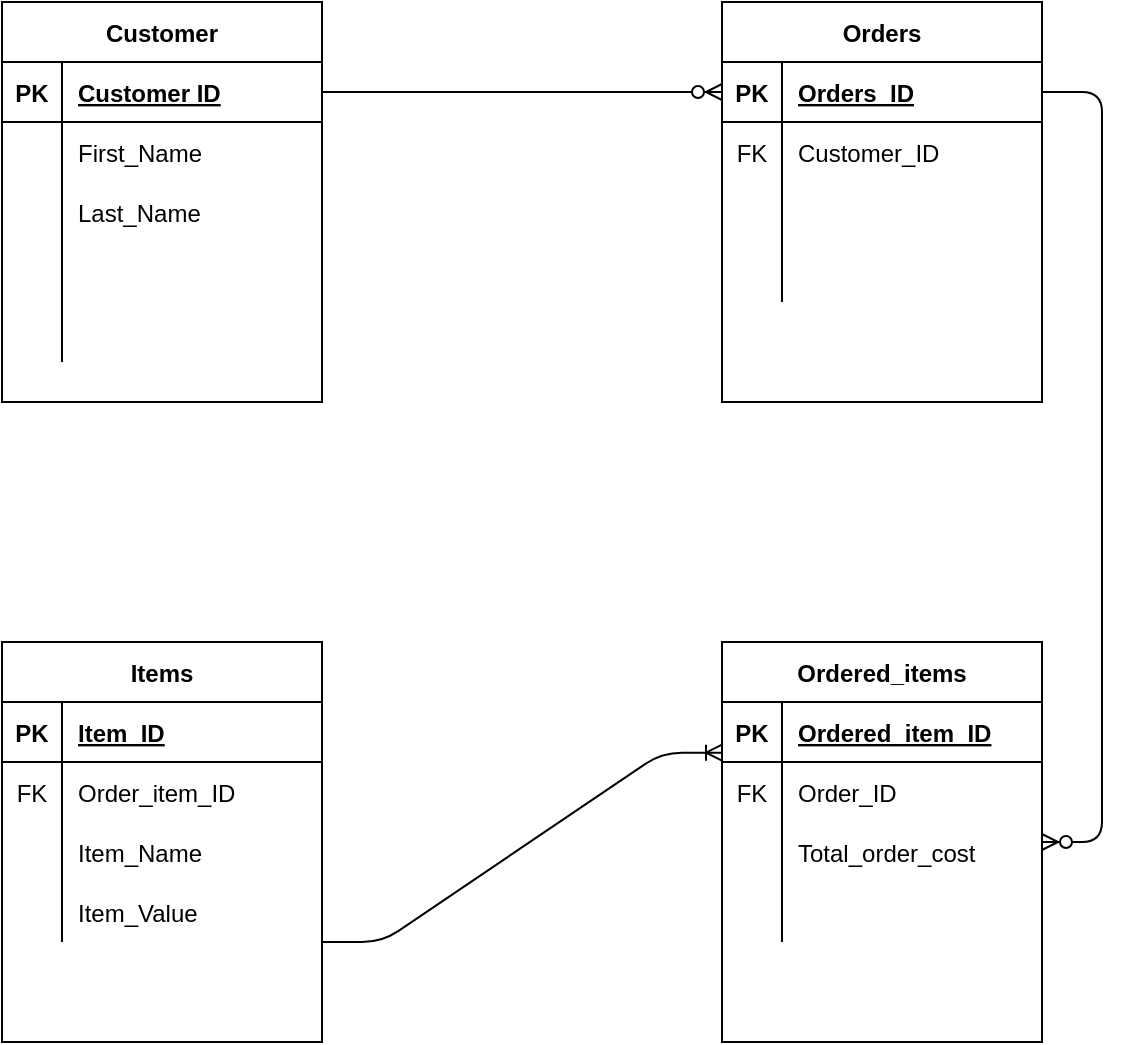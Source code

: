 <mxfile version="14.2.4" type="device"><diagram id="Ak7aJA6KQNYFonSbGRTk" name="Page-1"><mxGraphModel dx="782" dy="469" grid="1" gridSize="10" guides="1" tooltips="1" connect="1" arrows="1" fold="1" page="1" pageScale="1" pageWidth="827" pageHeight="1169" math="0" shadow="0"><root><mxCell id="0"/><mxCell id="1" parent="0"/><mxCell id="DqZXhZdMSfMApj7fNmW2-43" value="Customer" style="shape=table;startSize=30;container=1;collapsible=1;childLayout=tableLayout;fixedRows=1;rowLines=0;fontStyle=1;align=center;resizeLast=1;" parent="1" vertex="1"><mxGeometry x="80" y="40" width="160" height="200" as="geometry"/></mxCell><mxCell id="DqZXhZdMSfMApj7fNmW2-44" value="" style="shape=partialRectangle;collapsible=0;dropTarget=0;pointerEvents=0;fillColor=none;top=0;left=0;bottom=1;right=0;points=[[0,0.5],[1,0.5]];portConstraint=eastwest;" parent="DqZXhZdMSfMApj7fNmW2-43" vertex="1"><mxGeometry y="30" width="160" height="30" as="geometry"/></mxCell><mxCell id="DqZXhZdMSfMApj7fNmW2-45" value="PK" style="shape=partialRectangle;connectable=0;fillColor=none;top=0;left=0;bottom=0;right=0;fontStyle=1;overflow=hidden;" parent="DqZXhZdMSfMApj7fNmW2-44" vertex="1"><mxGeometry width="30" height="30" as="geometry"/></mxCell><mxCell id="DqZXhZdMSfMApj7fNmW2-46" value="Customer ID" style="shape=partialRectangle;connectable=0;fillColor=none;top=0;left=0;bottom=0;right=0;align=left;spacingLeft=6;fontStyle=5;overflow=hidden;" parent="DqZXhZdMSfMApj7fNmW2-44" vertex="1"><mxGeometry x="30" width="130" height="30" as="geometry"/></mxCell><mxCell id="DqZXhZdMSfMApj7fNmW2-47" value="" style="shape=partialRectangle;collapsible=0;dropTarget=0;pointerEvents=0;fillColor=none;top=0;left=0;bottom=0;right=0;points=[[0,0.5],[1,0.5]];portConstraint=eastwest;" parent="DqZXhZdMSfMApj7fNmW2-43" vertex="1"><mxGeometry y="60" width="160" height="30" as="geometry"/></mxCell><mxCell id="DqZXhZdMSfMApj7fNmW2-48" value="" style="shape=partialRectangle;connectable=0;fillColor=none;top=0;left=0;bottom=0;right=0;editable=1;overflow=hidden;" parent="DqZXhZdMSfMApj7fNmW2-47" vertex="1"><mxGeometry width="30" height="30" as="geometry"/></mxCell><mxCell id="DqZXhZdMSfMApj7fNmW2-49" value="First_Name" style="shape=partialRectangle;connectable=0;fillColor=none;top=0;left=0;bottom=0;right=0;align=left;spacingLeft=6;overflow=hidden;" parent="DqZXhZdMSfMApj7fNmW2-47" vertex="1"><mxGeometry x="30" width="130" height="30" as="geometry"/></mxCell><mxCell id="DqZXhZdMSfMApj7fNmW2-50" value="" style="shape=partialRectangle;collapsible=0;dropTarget=0;pointerEvents=0;fillColor=none;top=0;left=0;bottom=0;right=0;points=[[0,0.5],[1,0.5]];portConstraint=eastwest;" parent="DqZXhZdMSfMApj7fNmW2-43" vertex="1"><mxGeometry y="90" width="160" height="30" as="geometry"/></mxCell><mxCell id="DqZXhZdMSfMApj7fNmW2-51" value="" style="shape=partialRectangle;connectable=0;fillColor=none;top=0;left=0;bottom=0;right=0;editable=1;overflow=hidden;" parent="DqZXhZdMSfMApj7fNmW2-50" vertex="1"><mxGeometry width="30" height="30" as="geometry"/></mxCell><mxCell id="DqZXhZdMSfMApj7fNmW2-52" value="Last_Name" style="shape=partialRectangle;connectable=0;fillColor=none;top=0;left=0;bottom=0;right=0;align=left;spacingLeft=6;overflow=hidden;" parent="DqZXhZdMSfMApj7fNmW2-50" vertex="1"><mxGeometry x="30" width="130" height="30" as="geometry"/></mxCell><mxCell id="DqZXhZdMSfMApj7fNmW2-53" value="" style="shape=partialRectangle;collapsible=0;dropTarget=0;pointerEvents=0;fillColor=none;top=0;left=0;bottom=0;right=0;points=[[0,0.5],[1,0.5]];portConstraint=eastwest;" parent="DqZXhZdMSfMApj7fNmW2-43" vertex="1"><mxGeometry y="120" width="160" height="30" as="geometry"/></mxCell><mxCell id="DqZXhZdMSfMApj7fNmW2-54" value="" style="shape=partialRectangle;connectable=0;fillColor=none;top=0;left=0;bottom=0;right=0;editable=1;overflow=hidden;" parent="DqZXhZdMSfMApj7fNmW2-53" vertex="1"><mxGeometry width="30" height="30" as="geometry"/></mxCell><mxCell id="DqZXhZdMSfMApj7fNmW2-55" value="" style="shape=partialRectangle;connectable=0;fillColor=none;top=0;left=0;bottom=0;right=0;align=left;spacingLeft=6;overflow=hidden;" parent="DqZXhZdMSfMApj7fNmW2-53" vertex="1"><mxGeometry x="30" width="130" height="30" as="geometry"/></mxCell><mxCell id="DqZXhZdMSfMApj7fNmW2-56" value="" style="shape=partialRectangle;collapsible=0;dropTarget=0;pointerEvents=0;fillColor=none;top=0;left=0;bottom=0;right=0;points=[[0,0.5],[1,0.5]];portConstraint=eastwest;" parent="DqZXhZdMSfMApj7fNmW2-43" vertex="1"><mxGeometry y="150" width="160" height="30" as="geometry"/></mxCell><mxCell id="DqZXhZdMSfMApj7fNmW2-57" value="" style="shape=partialRectangle;connectable=0;fillColor=none;top=0;left=0;bottom=0;right=0;editable=1;overflow=hidden;" parent="DqZXhZdMSfMApj7fNmW2-56" vertex="1"><mxGeometry width="30" height="30" as="geometry"/></mxCell><mxCell id="DqZXhZdMSfMApj7fNmW2-58" value="" style="shape=partialRectangle;connectable=0;fillColor=none;top=0;left=0;bottom=0;right=0;align=left;spacingLeft=6;overflow=hidden;" parent="DqZXhZdMSfMApj7fNmW2-56" vertex="1"><mxGeometry x="30" width="130" height="30" as="geometry"/></mxCell><mxCell id="qfC_Q_j07XQSZNnBnSSp-1" value="Items" style="shape=table;startSize=30;container=1;collapsible=1;childLayout=tableLayout;fixedRows=1;rowLines=0;fontStyle=1;align=center;resizeLast=1;" vertex="1" parent="1"><mxGeometry x="80" y="360" width="160" height="200" as="geometry"/></mxCell><mxCell id="qfC_Q_j07XQSZNnBnSSp-2" value="" style="shape=partialRectangle;collapsible=0;dropTarget=0;pointerEvents=0;fillColor=none;top=0;left=0;bottom=1;right=0;points=[[0,0.5],[1,0.5]];portConstraint=eastwest;" vertex="1" parent="qfC_Q_j07XQSZNnBnSSp-1"><mxGeometry y="30" width="160" height="30" as="geometry"/></mxCell><mxCell id="qfC_Q_j07XQSZNnBnSSp-3" value="PK" style="shape=partialRectangle;connectable=0;fillColor=none;top=0;left=0;bottom=0;right=0;fontStyle=1;overflow=hidden;" vertex="1" parent="qfC_Q_j07XQSZNnBnSSp-2"><mxGeometry width="30" height="30" as="geometry"/></mxCell><mxCell id="qfC_Q_j07XQSZNnBnSSp-4" value="Item_ID" style="shape=partialRectangle;connectable=0;fillColor=none;top=0;left=0;bottom=0;right=0;align=left;spacingLeft=6;fontStyle=5;overflow=hidden;" vertex="1" parent="qfC_Q_j07XQSZNnBnSSp-2"><mxGeometry x="30" width="130" height="30" as="geometry"/></mxCell><mxCell id="qfC_Q_j07XQSZNnBnSSp-5" value="" style="shape=partialRectangle;collapsible=0;dropTarget=0;pointerEvents=0;fillColor=none;top=0;left=0;bottom=0;right=0;points=[[0,0.5],[1,0.5]];portConstraint=eastwest;" vertex="1" parent="qfC_Q_j07XQSZNnBnSSp-1"><mxGeometry y="60" width="160" height="30" as="geometry"/></mxCell><mxCell id="qfC_Q_j07XQSZNnBnSSp-6" value="FK" style="shape=partialRectangle;connectable=0;fillColor=none;top=0;left=0;bottom=0;right=0;editable=1;overflow=hidden;" vertex="1" parent="qfC_Q_j07XQSZNnBnSSp-5"><mxGeometry width="30" height="30" as="geometry"/></mxCell><mxCell id="qfC_Q_j07XQSZNnBnSSp-7" value="Order_item_ID" style="shape=partialRectangle;connectable=0;fillColor=none;top=0;left=0;bottom=0;right=0;align=left;spacingLeft=6;overflow=hidden;" vertex="1" parent="qfC_Q_j07XQSZNnBnSSp-5"><mxGeometry x="30" width="130" height="30" as="geometry"/></mxCell><mxCell id="qfC_Q_j07XQSZNnBnSSp-8" value="" style="shape=partialRectangle;collapsible=0;dropTarget=0;pointerEvents=0;fillColor=none;top=0;left=0;bottom=0;right=0;points=[[0,0.5],[1,0.5]];portConstraint=eastwest;" vertex="1" parent="qfC_Q_j07XQSZNnBnSSp-1"><mxGeometry y="90" width="160" height="30" as="geometry"/></mxCell><mxCell id="qfC_Q_j07XQSZNnBnSSp-9" value="" style="shape=partialRectangle;connectable=0;fillColor=none;top=0;left=0;bottom=0;right=0;editable=1;overflow=hidden;" vertex="1" parent="qfC_Q_j07XQSZNnBnSSp-8"><mxGeometry width="30" height="30" as="geometry"/></mxCell><mxCell id="qfC_Q_j07XQSZNnBnSSp-10" value="Item_Name" style="shape=partialRectangle;connectable=0;fillColor=none;top=0;left=0;bottom=0;right=0;align=left;spacingLeft=6;overflow=hidden;" vertex="1" parent="qfC_Q_j07XQSZNnBnSSp-8"><mxGeometry x="30" width="130" height="30" as="geometry"/></mxCell><mxCell id="qfC_Q_j07XQSZNnBnSSp-11" value="" style="shape=partialRectangle;collapsible=0;dropTarget=0;pointerEvents=0;fillColor=none;top=0;left=0;bottom=0;right=0;points=[[0,0.5],[1,0.5]];portConstraint=eastwest;" vertex="1" parent="qfC_Q_j07XQSZNnBnSSp-1"><mxGeometry y="120" width="160" height="30" as="geometry"/></mxCell><mxCell id="qfC_Q_j07XQSZNnBnSSp-12" value="" style="shape=partialRectangle;connectable=0;fillColor=none;top=0;left=0;bottom=0;right=0;editable=1;overflow=hidden;" vertex="1" parent="qfC_Q_j07XQSZNnBnSSp-11"><mxGeometry width="30" height="30" as="geometry"/></mxCell><mxCell id="qfC_Q_j07XQSZNnBnSSp-13" value="Item_Value " style="shape=partialRectangle;connectable=0;fillColor=none;top=0;left=0;bottom=0;right=0;align=left;spacingLeft=6;overflow=hidden;" vertex="1" parent="qfC_Q_j07XQSZNnBnSSp-11"><mxGeometry x="30" width="130" height="30" as="geometry"/></mxCell><mxCell id="qfC_Q_j07XQSZNnBnSSp-14" value="Orders" style="shape=table;startSize=30;container=1;collapsible=1;childLayout=tableLayout;fixedRows=1;rowLines=0;fontStyle=1;align=center;resizeLast=1;" vertex="1" parent="1"><mxGeometry x="440" y="40" width="160" height="200" as="geometry"/></mxCell><mxCell id="qfC_Q_j07XQSZNnBnSSp-15" value="" style="shape=partialRectangle;collapsible=0;dropTarget=0;pointerEvents=0;fillColor=none;top=0;left=0;bottom=1;right=0;points=[[0,0.5],[1,0.5]];portConstraint=eastwest;" vertex="1" parent="qfC_Q_j07XQSZNnBnSSp-14"><mxGeometry y="30" width="160" height="30" as="geometry"/></mxCell><mxCell id="qfC_Q_j07XQSZNnBnSSp-16" value="PK" style="shape=partialRectangle;connectable=0;fillColor=none;top=0;left=0;bottom=0;right=0;fontStyle=1;overflow=hidden;" vertex="1" parent="qfC_Q_j07XQSZNnBnSSp-15"><mxGeometry width="30" height="30" as="geometry"/></mxCell><mxCell id="qfC_Q_j07XQSZNnBnSSp-17" value="Orders_ID" style="shape=partialRectangle;connectable=0;fillColor=none;top=0;left=0;bottom=0;right=0;align=left;spacingLeft=6;fontStyle=5;overflow=hidden;" vertex="1" parent="qfC_Q_j07XQSZNnBnSSp-15"><mxGeometry x="30" width="130" height="30" as="geometry"/></mxCell><mxCell id="qfC_Q_j07XQSZNnBnSSp-18" value="" style="shape=partialRectangle;collapsible=0;dropTarget=0;pointerEvents=0;fillColor=none;top=0;left=0;bottom=0;right=0;points=[[0,0.5],[1,0.5]];portConstraint=eastwest;" vertex="1" parent="qfC_Q_j07XQSZNnBnSSp-14"><mxGeometry y="60" width="160" height="30" as="geometry"/></mxCell><mxCell id="qfC_Q_j07XQSZNnBnSSp-19" value="FK" style="shape=partialRectangle;connectable=0;fillColor=none;top=0;left=0;bottom=0;right=0;editable=1;overflow=hidden;" vertex="1" parent="qfC_Q_j07XQSZNnBnSSp-18"><mxGeometry width="30" height="30" as="geometry"/></mxCell><mxCell id="qfC_Q_j07XQSZNnBnSSp-20" value="Customer_ID" style="shape=partialRectangle;connectable=0;fillColor=none;top=0;left=0;bottom=0;right=0;align=left;spacingLeft=6;overflow=hidden;" vertex="1" parent="qfC_Q_j07XQSZNnBnSSp-18"><mxGeometry x="30" width="130" height="30" as="geometry"/></mxCell><mxCell id="qfC_Q_j07XQSZNnBnSSp-21" value="" style="shape=partialRectangle;collapsible=0;dropTarget=0;pointerEvents=0;fillColor=none;top=0;left=0;bottom=0;right=0;points=[[0,0.5],[1,0.5]];portConstraint=eastwest;" vertex="1" parent="qfC_Q_j07XQSZNnBnSSp-14"><mxGeometry y="90" width="160" height="30" as="geometry"/></mxCell><mxCell id="qfC_Q_j07XQSZNnBnSSp-22" value="" style="shape=partialRectangle;connectable=0;fillColor=none;top=0;left=0;bottom=0;right=0;editable=1;overflow=hidden;" vertex="1" parent="qfC_Q_j07XQSZNnBnSSp-21"><mxGeometry width="30" height="30" as="geometry"/></mxCell><mxCell id="qfC_Q_j07XQSZNnBnSSp-23" value="" style="shape=partialRectangle;connectable=0;fillColor=none;top=0;left=0;bottom=0;right=0;align=left;spacingLeft=6;overflow=hidden;" vertex="1" parent="qfC_Q_j07XQSZNnBnSSp-21"><mxGeometry x="30" width="130" height="30" as="geometry"/></mxCell><mxCell id="qfC_Q_j07XQSZNnBnSSp-24" value="" style="shape=partialRectangle;collapsible=0;dropTarget=0;pointerEvents=0;fillColor=none;top=0;left=0;bottom=0;right=0;points=[[0,0.5],[1,0.5]];portConstraint=eastwest;" vertex="1" parent="qfC_Q_j07XQSZNnBnSSp-14"><mxGeometry y="120" width="160" height="30" as="geometry"/></mxCell><mxCell id="qfC_Q_j07XQSZNnBnSSp-25" value="" style="shape=partialRectangle;connectable=0;fillColor=none;top=0;left=0;bottom=0;right=0;editable=1;overflow=hidden;" vertex="1" parent="qfC_Q_j07XQSZNnBnSSp-24"><mxGeometry width="30" height="30" as="geometry"/></mxCell><mxCell id="qfC_Q_j07XQSZNnBnSSp-26" value="" style="shape=partialRectangle;connectable=0;fillColor=none;top=0;left=0;bottom=0;right=0;align=left;spacingLeft=6;overflow=hidden;" vertex="1" parent="qfC_Q_j07XQSZNnBnSSp-24"><mxGeometry x="30" width="130" height="30" as="geometry"/></mxCell><mxCell id="qfC_Q_j07XQSZNnBnSSp-27" value="Ordered_items" style="shape=table;startSize=30;container=1;collapsible=1;childLayout=tableLayout;fixedRows=1;rowLines=0;fontStyle=1;align=center;resizeLast=1;" vertex="1" parent="1"><mxGeometry x="440" y="360" width="160" height="200" as="geometry"/></mxCell><mxCell id="qfC_Q_j07XQSZNnBnSSp-28" value="" style="shape=partialRectangle;collapsible=0;dropTarget=0;pointerEvents=0;fillColor=none;top=0;left=0;bottom=1;right=0;points=[[0,0.5],[1,0.5]];portConstraint=eastwest;" vertex="1" parent="qfC_Q_j07XQSZNnBnSSp-27"><mxGeometry y="30" width="160" height="30" as="geometry"/></mxCell><mxCell id="qfC_Q_j07XQSZNnBnSSp-29" value="PK" style="shape=partialRectangle;connectable=0;fillColor=none;top=0;left=0;bottom=0;right=0;fontStyle=1;overflow=hidden;" vertex="1" parent="qfC_Q_j07XQSZNnBnSSp-28"><mxGeometry width="30" height="30" as="geometry"/></mxCell><mxCell id="qfC_Q_j07XQSZNnBnSSp-30" value="Ordered_item_ID" style="shape=partialRectangle;connectable=0;fillColor=none;top=0;left=0;bottom=0;right=0;align=left;spacingLeft=6;fontStyle=5;overflow=hidden;" vertex="1" parent="qfC_Q_j07XQSZNnBnSSp-28"><mxGeometry x="30" width="130" height="30" as="geometry"/></mxCell><mxCell id="qfC_Q_j07XQSZNnBnSSp-31" value="" style="shape=partialRectangle;collapsible=0;dropTarget=0;pointerEvents=0;fillColor=none;top=0;left=0;bottom=0;right=0;points=[[0,0.5],[1,0.5]];portConstraint=eastwest;" vertex="1" parent="qfC_Q_j07XQSZNnBnSSp-27"><mxGeometry y="60" width="160" height="30" as="geometry"/></mxCell><mxCell id="qfC_Q_j07XQSZNnBnSSp-32" value="FK" style="shape=partialRectangle;connectable=0;fillColor=none;top=0;left=0;bottom=0;right=0;editable=1;overflow=hidden;" vertex="1" parent="qfC_Q_j07XQSZNnBnSSp-31"><mxGeometry width="30" height="30" as="geometry"/></mxCell><mxCell id="qfC_Q_j07XQSZNnBnSSp-33" value="Order_ID" style="shape=partialRectangle;connectable=0;fillColor=none;top=0;left=0;bottom=0;right=0;align=left;spacingLeft=6;overflow=hidden;" vertex="1" parent="qfC_Q_j07XQSZNnBnSSp-31"><mxGeometry x="30" width="130" height="30" as="geometry"/></mxCell><mxCell id="qfC_Q_j07XQSZNnBnSSp-34" value="" style="shape=partialRectangle;collapsible=0;dropTarget=0;pointerEvents=0;fillColor=none;top=0;left=0;bottom=0;right=0;points=[[0,0.5],[1,0.5]];portConstraint=eastwest;" vertex="1" parent="qfC_Q_j07XQSZNnBnSSp-27"><mxGeometry y="90" width="160" height="30" as="geometry"/></mxCell><mxCell id="qfC_Q_j07XQSZNnBnSSp-35" value="" style="shape=partialRectangle;connectable=0;fillColor=none;top=0;left=0;bottom=0;right=0;editable=1;overflow=hidden;" vertex="1" parent="qfC_Q_j07XQSZNnBnSSp-34"><mxGeometry width="30" height="30" as="geometry"/></mxCell><mxCell id="qfC_Q_j07XQSZNnBnSSp-36" value="Total_order_cost" style="shape=partialRectangle;connectable=0;fillColor=none;top=0;left=0;bottom=0;right=0;align=left;spacingLeft=6;overflow=hidden;" vertex="1" parent="qfC_Q_j07XQSZNnBnSSp-34"><mxGeometry x="30" width="130" height="30" as="geometry"/></mxCell><mxCell id="qfC_Q_j07XQSZNnBnSSp-37" value="" style="shape=partialRectangle;collapsible=0;dropTarget=0;pointerEvents=0;fillColor=none;top=0;left=0;bottom=0;right=0;points=[[0,0.5],[1,0.5]];portConstraint=eastwest;" vertex="1" parent="qfC_Q_j07XQSZNnBnSSp-27"><mxGeometry y="120" width="160" height="30" as="geometry"/></mxCell><mxCell id="qfC_Q_j07XQSZNnBnSSp-38" value="" style="shape=partialRectangle;connectable=0;fillColor=none;top=0;left=0;bottom=0;right=0;editable=1;overflow=hidden;" vertex="1" parent="qfC_Q_j07XQSZNnBnSSp-37"><mxGeometry width="30" height="30" as="geometry"/></mxCell><mxCell id="qfC_Q_j07XQSZNnBnSSp-39" value="" style="shape=partialRectangle;connectable=0;fillColor=none;top=0;left=0;bottom=0;right=0;align=left;spacingLeft=6;overflow=hidden;" vertex="1" parent="qfC_Q_j07XQSZNnBnSSp-37"><mxGeometry x="30" width="130" height="30" as="geometry"/></mxCell><mxCell id="qfC_Q_j07XQSZNnBnSSp-40" value="" style="edgeStyle=entityRelationEdgeStyle;fontSize=12;html=1;endArrow=ERzeroToMany;endFill=1;entryX=0;entryY=0.5;entryDx=0;entryDy=0;" edge="1" parent="1" source="DqZXhZdMSfMApj7fNmW2-44" target="qfC_Q_j07XQSZNnBnSSp-15"><mxGeometry width="100" height="100" relative="1" as="geometry"><mxPoint x="260" y="220" as="sourcePoint"/><mxPoint x="360" y="120" as="targetPoint"/></mxGeometry></mxCell><mxCell id="qfC_Q_j07XQSZNnBnSSp-42" value="" style="edgeStyle=entityRelationEdgeStyle;fontSize=12;html=1;endArrow=ERzeroToMany;endFill=1;exitX=1;exitY=0.5;exitDx=0;exitDy=0;" edge="1" parent="1" source="qfC_Q_j07XQSZNnBnSSp-15" target="qfC_Q_j07XQSZNnBnSSp-27"><mxGeometry width="100" height="100" relative="1" as="geometry"><mxPoint x="730" y="230" as="sourcePoint"/><mxPoint x="670" y="390" as="targetPoint"/></mxGeometry></mxCell><mxCell id="qfC_Q_j07XQSZNnBnSSp-44" value="" style="edgeStyle=entityRelationEdgeStyle;fontSize=12;html=1;endArrow=ERoneToMany;entryX=0;entryY=0.844;entryDx=0;entryDy=0;entryPerimeter=0;" edge="1" parent="1" target="qfC_Q_j07XQSZNnBnSSp-28"><mxGeometry width="100" height="100" relative="1" as="geometry"><mxPoint x="240" y="510" as="sourcePoint"/><mxPoint x="340" y="410" as="targetPoint"/></mxGeometry></mxCell></root></mxGraphModel></diagram></mxfile>